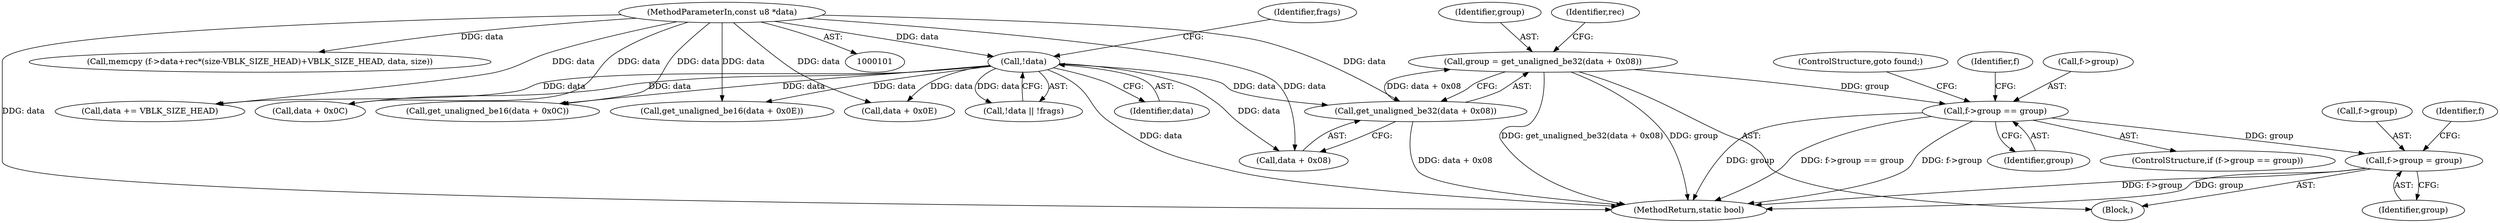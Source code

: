 digraph "0_linux_cae13fe4cc3f24820ffb990c09110626837e85d4@pointer" {
"1000173" [label="(Call,f->group == group)"];
"1000128" [label="(Call,group = get_unaligned_be32(data + 0x08))"];
"1000130" [label="(Call,get_unaligned_be32(data + 0x08))"];
"1000113" [label="(Call,!data)"];
"1000102" [label="(MethodParameterIn,const u8 *data)"];
"1000198" [label="(Call,f->group = group)"];
"1000172" [label="(ControlStructure,if (f->group == group))"];
"1000290" [label="(MethodReturn,static bool)"];
"1000114" [label="(Identifier,data)"];
"1000178" [label="(ControlStructure,goto found;)"];
"1000113" [label="(Call,!data)"];
"1000177" [label="(Identifier,group)"];
"1000130" [label="(Call,get_unaligned_be32(data + 0x08))"];
"1000112" [label="(Call,!data || !frags)"];
"1000105" [label="(Block,)"];
"1000180" [label="(Identifier,f)"];
"1000268" [label="(Call,data += VBLK_SIZE_HEAD)"];
"1000274" [label="(Call,memcpy (f->data+rec*(size-VBLK_SIZE_HEAD)+VBLK_SIZE_HEAD, data, size))"];
"1000202" [label="(Identifier,group)"];
"1000116" [label="(Identifier,frags)"];
"1000129" [label="(Identifier,group)"];
"1000131" [label="(Call,data + 0x08)"];
"1000198" [label="(Call,f->group = group)"];
"1000137" [label="(Call,data + 0x0C)"];
"1000135" [label="(Identifier,rec)"];
"1000199" [label="(Call,f->group)"];
"1000205" [label="(Identifier,f)"];
"1000102" [label="(MethodParameterIn,const u8 *data)"];
"1000174" [label="(Call,f->group)"];
"1000136" [label="(Call,get_unaligned_be16(data + 0x0C))"];
"1000142" [label="(Call,get_unaligned_be16(data + 0x0E))"];
"1000143" [label="(Call,data + 0x0E)"];
"1000173" [label="(Call,f->group == group)"];
"1000128" [label="(Call,group = get_unaligned_be32(data + 0x08))"];
"1000173" -> "1000172"  [label="AST: "];
"1000173" -> "1000177"  [label="CFG: "];
"1000174" -> "1000173"  [label="AST: "];
"1000177" -> "1000173"  [label="AST: "];
"1000178" -> "1000173"  [label="CFG: "];
"1000180" -> "1000173"  [label="CFG: "];
"1000173" -> "1000290"  [label="DDG: group"];
"1000173" -> "1000290"  [label="DDG: f->group == group"];
"1000173" -> "1000290"  [label="DDG: f->group"];
"1000128" -> "1000173"  [label="DDG: group"];
"1000173" -> "1000198"  [label="DDG: group"];
"1000128" -> "1000105"  [label="AST: "];
"1000128" -> "1000130"  [label="CFG: "];
"1000129" -> "1000128"  [label="AST: "];
"1000130" -> "1000128"  [label="AST: "];
"1000135" -> "1000128"  [label="CFG: "];
"1000128" -> "1000290"  [label="DDG: get_unaligned_be32(data + 0x08)"];
"1000128" -> "1000290"  [label="DDG: group"];
"1000130" -> "1000128"  [label="DDG: data + 0x08"];
"1000130" -> "1000131"  [label="CFG: "];
"1000131" -> "1000130"  [label="AST: "];
"1000130" -> "1000290"  [label="DDG: data + 0x08"];
"1000113" -> "1000130"  [label="DDG: data"];
"1000102" -> "1000130"  [label="DDG: data"];
"1000113" -> "1000112"  [label="AST: "];
"1000113" -> "1000114"  [label="CFG: "];
"1000114" -> "1000113"  [label="AST: "];
"1000116" -> "1000113"  [label="CFG: "];
"1000112" -> "1000113"  [label="CFG: "];
"1000113" -> "1000290"  [label="DDG: data"];
"1000113" -> "1000112"  [label="DDG: data"];
"1000102" -> "1000113"  [label="DDG: data"];
"1000113" -> "1000131"  [label="DDG: data"];
"1000113" -> "1000136"  [label="DDG: data"];
"1000113" -> "1000137"  [label="DDG: data"];
"1000113" -> "1000142"  [label="DDG: data"];
"1000113" -> "1000143"  [label="DDG: data"];
"1000113" -> "1000268"  [label="DDG: data"];
"1000102" -> "1000101"  [label="AST: "];
"1000102" -> "1000290"  [label="DDG: data"];
"1000102" -> "1000131"  [label="DDG: data"];
"1000102" -> "1000136"  [label="DDG: data"];
"1000102" -> "1000137"  [label="DDG: data"];
"1000102" -> "1000142"  [label="DDG: data"];
"1000102" -> "1000143"  [label="DDG: data"];
"1000102" -> "1000268"  [label="DDG: data"];
"1000102" -> "1000274"  [label="DDG: data"];
"1000198" -> "1000105"  [label="AST: "];
"1000198" -> "1000202"  [label="CFG: "];
"1000199" -> "1000198"  [label="AST: "];
"1000202" -> "1000198"  [label="AST: "];
"1000205" -> "1000198"  [label="CFG: "];
"1000198" -> "1000290"  [label="DDG: f->group"];
"1000198" -> "1000290"  [label="DDG: group"];
}
